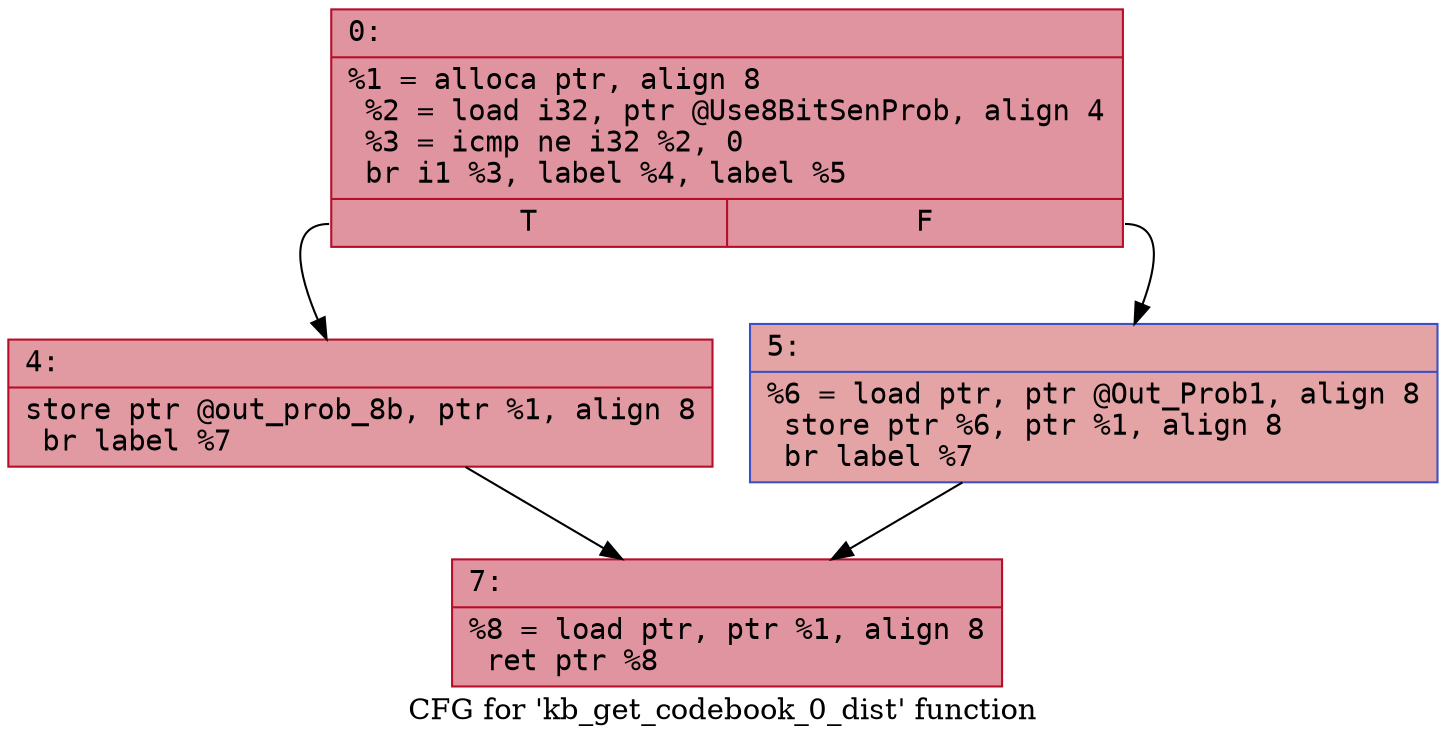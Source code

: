 digraph "CFG for 'kb_get_codebook_0_dist' function" {
	label="CFG for 'kb_get_codebook_0_dist' function";

	Node0x600002a8c2d0 [shape=record,color="#b70d28ff", style=filled, fillcolor="#b70d2870" fontname="Courier",label="{0:\l|  %1 = alloca ptr, align 8\l  %2 = load i32, ptr @Use8BitSenProb, align 4\l  %3 = icmp ne i32 %2, 0\l  br i1 %3, label %4, label %5\l|{<s0>T|<s1>F}}"];
	Node0x600002a8c2d0:s0 -> Node0x600002a8c320[tooltip="0 -> 4\nProbability 62.50%" ];
	Node0x600002a8c2d0:s1 -> Node0x600002a8c370[tooltip="0 -> 5\nProbability 37.50%" ];
	Node0x600002a8c320 [shape=record,color="#b70d28ff", style=filled, fillcolor="#bb1b2c70" fontname="Courier",label="{4:\l|  store ptr @out_prob_8b, ptr %1, align 8\l  br label %7\l}"];
	Node0x600002a8c320 -> Node0x600002a8c3c0[tooltip="4 -> 7\nProbability 100.00%" ];
	Node0x600002a8c370 [shape=record,color="#3d50c3ff", style=filled, fillcolor="#c32e3170" fontname="Courier",label="{5:\l|  %6 = load ptr, ptr @Out_Prob1, align 8\l  store ptr %6, ptr %1, align 8\l  br label %7\l}"];
	Node0x600002a8c370 -> Node0x600002a8c3c0[tooltip="5 -> 7\nProbability 100.00%" ];
	Node0x600002a8c3c0 [shape=record,color="#b70d28ff", style=filled, fillcolor="#b70d2870" fontname="Courier",label="{7:\l|  %8 = load ptr, ptr %1, align 8\l  ret ptr %8\l}"];
}

